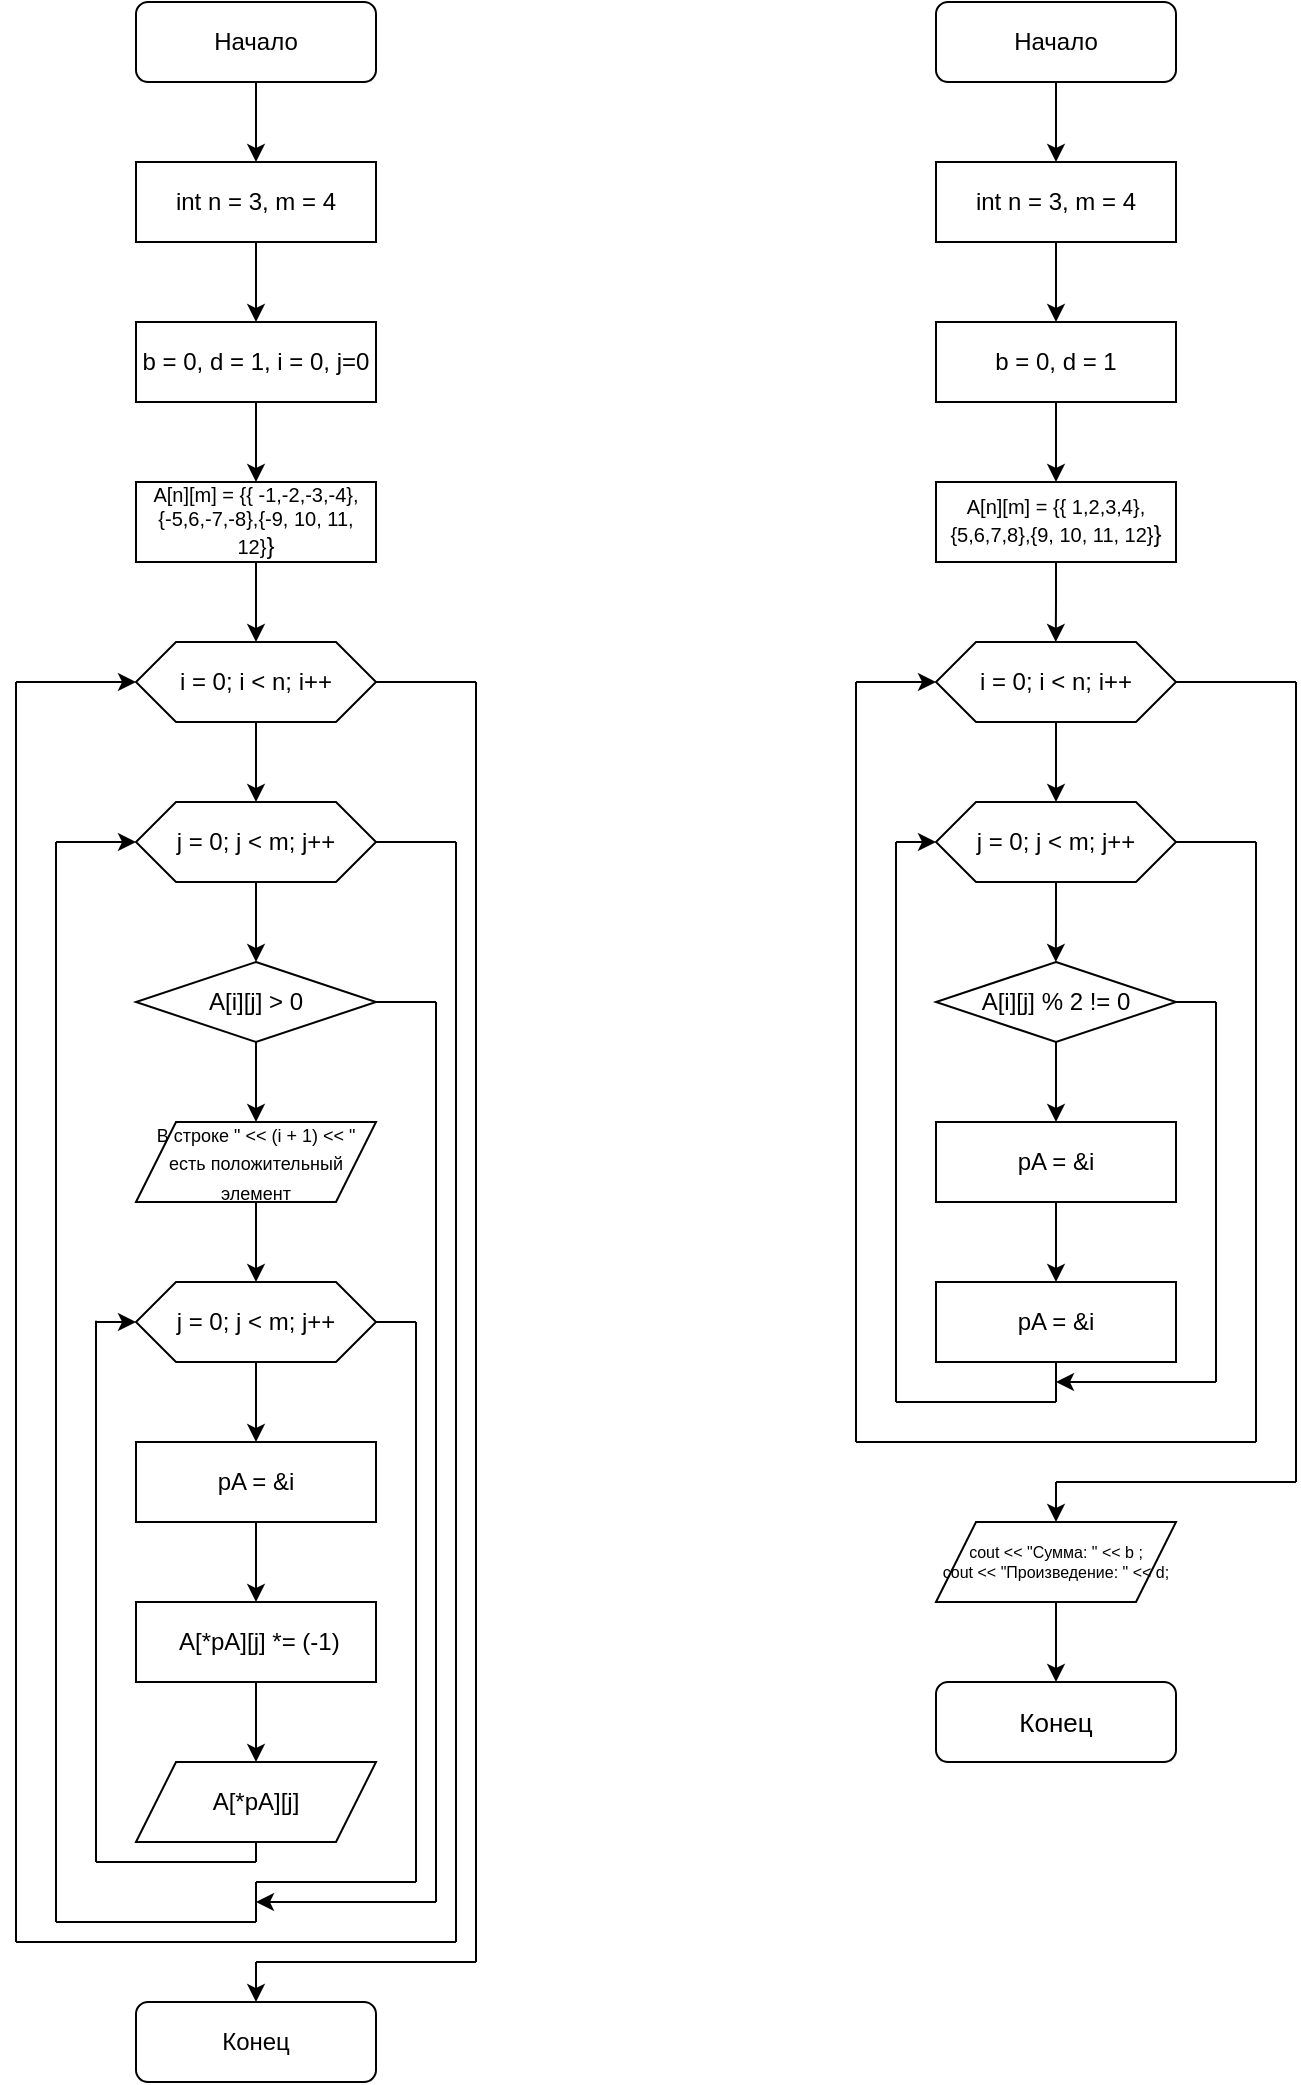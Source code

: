 <mxfile version="20.2.3" type="device"><diagram id="C5RBs43oDa-KdzZeNtuy" name="Page-1"><mxGraphModel dx="711" dy="490" grid="1" gridSize="10" guides="1" tooltips="1" connect="1" arrows="1" fold="1" page="1" pageScale="1" pageWidth="827" pageHeight="1169" math="0" shadow="0"><root><mxCell id="WIyWlLk6GJQsqaUBKTNV-0"/><mxCell id="WIyWlLk6GJQsqaUBKTNV-1" parent="WIyWlLk6GJQsqaUBKTNV-0"/><mxCell id="2w3RYcss4XIVpTSOvOFm-1" style="edgeStyle=orthogonalEdgeStyle;rounded=0;orthogonalLoop=1;jettySize=auto;html=1;exitX=0.5;exitY=1;exitDx=0;exitDy=0;" edge="1" parent="WIyWlLk6GJQsqaUBKTNV-1" source="2w3RYcss4XIVpTSOvOFm-0"><mxGeometry relative="1" as="geometry"><mxPoint x="220" y="120" as="targetPoint"/></mxGeometry></mxCell><mxCell id="2w3RYcss4XIVpTSOvOFm-0" value="Начало" style="rounded=1;whiteSpace=wrap;html=1;" vertex="1" parent="WIyWlLk6GJQsqaUBKTNV-1"><mxGeometry x="160" y="40" width="120" height="40" as="geometry"/></mxCell><mxCell id="2w3RYcss4XIVpTSOvOFm-3" style="edgeStyle=orthogonalEdgeStyle;rounded=0;orthogonalLoop=1;jettySize=auto;html=1;exitX=0.5;exitY=1;exitDx=0;exitDy=0;" edge="1" parent="WIyWlLk6GJQsqaUBKTNV-1" source="2w3RYcss4XIVpTSOvOFm-2" target="2w3RYcss4XIVpTSOvOFm-4"><mxGeometry relative="1" as="geometry"><mxPoint x="220" y="200" as="targetPoint"/></mxGeometry></mxCell><mxCell id="2w3RYcss4XIVpTSOvOFm-2" value="int n = 3, m = 4" style="rounded=0;whiteSpace=wrap;html=1;" vertex="1" parent="WIyWlLk6GJQsqaUBKTNV-1"><mxGeometry x="160" y="120" width="120" height="40" as="geometry"/></mxCell><mxCell id="2w3RYcss4XIVpTSOvOFm-5" style="edgeStyle=orthogonalEdgeStyle;rounded=0;orthogonalLoop=1;jettySize=auto;html=1;exitX=0.5;exitY=1;exitDx=0;exitDy=0;" edge="1" parent="WIyWlLk6GJQsqaUBKTNV-1" source="2w3RYcss4XIVpTSOvOFm-4" target="2w3RYcss4XIVpTSOvOFm-6"><mxGeometry relative="1" as="geometry"><mxPoint x="220" y="280" as="targetPoint"/></mxGeometry></mxCell><mxCell id="2w3RYcss4XIVpTSOvOFm-4" value="b = 0, d = 1, i = 0, j=0" style="rounded=0;whiteSpace=wrap;html=1;" vertex="1" parent="WIyWlLk6GJQsqaUBKTNV-1"><mxGeometry x="160" y="200" width="120" height="40" as="geometry"/></mxCell><mxCell id="2w3RYcss4XIVpTSOvOFm-7" style="edgeStyle=orthogonalEdgeStyle;rounded=0;orthogonalLoop=1;jettySize=auto;html=1;exitX=0.5;exitY=1;exitDx=0;exitDy=0;fontSize=10;" edge="1" parent="WIyWlLk6GJQsqaUBKTNV-1" source="2w3RYcss4XIVpTSOvOFm-6" target="2w3RYcss4XIVpTSOvOFm-8"><mxGeometry relative="1" as="geometry"><mxPoint x="220" y="360" as="targetPoint"/></mxGeometry></mxCell><mxCell id="2w3RYcss4XIVpTSOvOFm-6" value="&lt;div style=&quot;font-size: 10px;&quot;&gt;A[n][m] =&lt;span style=&quot;background-color: initial;&quot;&gt;&amp;nbsp;{&lt;/span&gt;&lt;span style=&quot;background-color: initial;&quot;&gt;{ -1,-2,-3,-4},&lt;/span&gt;&lt;span style=&quot;background-color: initial;&quot;&gt;{-5,6,-7,-8},&lt;/span&gt;&lt;span style=&quot;background-color: initial;&quot;&gt;{-9, 10, 11, 12}&lt;/span&gt;&lt;span style=&quot;background-color: initial; font-size: 12px;&quot;&gt;}&lt;/span&gt;&lt;/div&gt;" style="rounded=0;whiteSpace=wrap;html=1;" vertex="1" parent="WIyWlLk6GJQsqaUBKTNV-1"><mxGeometry x="160" y="280" width="120" height="40" as="geometry"/></mxCell><mxCell id="2w3RYcss4XIVpTSOvOFm-9" style="edgeStyle=orthogonalEdgeStyle;rounded=0;orthogonalLoop=1;jettySize=auto;html=1;exitX=0.5;exitY=1;exitDx=0;exitDy=0;fontSize=12;" edge="1" parent="WIyWlLk6GJQsqaUBKTNV-1" source="2w3RYcss4XIVpTSOvOFm-8" target="2w3RYcss4XIVpTSOvOFm-10"><mxGeometry relative="1" as="geometry"><mxPoint x="220" y="440" as="targetPoint"/></mxGeometry></mxCell><mxCell id="2w3RYcss4XIVpTSOvOFm-8" value="&lt;font style=&quot;font-size: 12px;&quot;&gt;i = 0; i &amp;lt; n; i++&lt;/font&gt;" style="shape=hexagon;perimeter=hexagonPerimeter2;whiteSpace=wrap;html=1;fixedSize=1;fontSize=10;" vertex="1" parent="WIyWlLk6GJQsqaUBKTNV-1"><mxGeometry x="160" y="360" width="120" height="40" as="geometry"/></mxCell><mxCell id="2w3RYcss4XIVpTSOvOFm-11" style="edgeStyle=orthogonalEdgeStyle;rounded=0;orthogonalLoop=1;jettySize=auto;html=1;exitX=0.5;exitY=1;exitDx=0;exitDy=0;fontSize=12;" edge="1" parent="WIyWlLk6GJQsqaUBKTNV-1" source="2w3RYcss4XIVpTSOvOFm-10" target="2w3RYcss4XIVpTSOvOFm-12"><mxGeometry relative="1" as="geometry"><mxPoint x="220" y="520" as="targetPoint"/></mxGeometry></mxCell><mxCell id="2w3RYcss4XIVpTSOvOFm-10" value="j = 0; j &amp;lt; m; j++" style="shape=hexagon;perimeter=hexagonPerimeter2;whiteSpace=wrap;html=1;fixedSize=1;fontSize=12;" vertex="1" parent="WIyWlLk6GJQsqaUBKTNV-1"><mxGeometry x="160" y="440" width="120" height="40" as="geometry"/></mxCell><mxCell id="2w3RYcss4XIVpTSOvOFm-13" style="edgeStyle=orthogonalEdgeStyle;rounded=0;orthogonalLoop=1;jettySize=auto;html=1;exitX=0.5;exitY=1;exitDx=0;exitDy=0;fontSize=12;" edge="1" parent="WIyWlLk6GJQsqaUBKTNV-1" source="2w3RYcss4XIVpTSOvOFm-12" target="2w3RYcss4XIVpTSOvOFm-14"><mxGeometry relative="1" as="geometry"><mxPoint x="220" y="600.0" as="targetPoint"/></mxGeometry></mxCell><mxCell id="2w3RYcss4XIVpTSOvOFm-12" value="A[i][j] &amp;gt; 0" style="rhombus;whiteSpace=wrap;html=1;fontSize=12;" vertex="1" parent="WIyWlLk6GJQsqaUBKTNV-1"><mxGeometry x="160" y="520" width="120" height="40" as="geometry"/></mxCell><mxCell id="2w3RYcss4XIVpTSOvOFm-15" style="edgeStyle=orthogonalEdgeStyle;rounded=0;orthogonalLoop=1;jettySize=auto;html=1;exitX=0.5;exitY=1;exitDx=0;exitDy=0;fontSize=12;" edge="1" parent="WIyWlLk6GJQsqaUBKTNV-1" source="2w3RYcss4XIVpTSOvOFm-14" target="2w3RYcss4XIVpTSOvOFm-16"><mxGeometry relative="1" as="geometry"><mxPoint x="220" y="680.0" as="targetPoint"/></mxGeometry></mxCell><mxCell id="2w3RYcss4XIVpTSOvOFm-14" value="&lt;font style=&quot;font-size: 9px;&quot;&gt;В строке &quot; &amp;lt;&amp;lt; (i + 1) &amp;lt;&amp;lt; &quot; есть положительный элемент&lt;/font&gt;" style="shape=parallelogram;perimeter=parallelogramPerimeter;whiteSpace=wrap;html=1;fixedSize=1;fontSize=12;" vertex="1" parent="WIyWlLk6GJQsqaUBKTNV-1"><mxGeometry x="160" y="600" width="120" height="40" as="geometry"/></mxCell><mxCell id="2w3RYcss4XIVpTSOvOFm-17" style="edgeStyle=orthogonalEdgeStyle;rounded=0;orthogonalLoop=1;jettySize=auto;html=1;exitX=0.5;exitY=1;exitDx=0;exitDy=0;fontSize=12;" edge="1" parent="WIyWlLk6GJQsqaUBKTNV-1" source="2w3RYcss4XIVpTSOvOFm-16" target="2w3RYcss4XIVpTSOvOFm-18"><mxGeometry relative="1" as="geometry"><mxPoint x="220" y="760.0" as="targetPoint"/></mxGeometry></mxCell><mxCell id="2w3RYcss4XIVpTSOvOFm-16" value="j = 0; j &amp;lt; m; j++" style="shape=hexagon;perimeter=hexagonPerimeter2;whiteSpace=wrap;html=1;fixedSize=1;fontSize=12;" vertex="1" parent="WIyWlLk6GJQsqaUBKTNV-1"><mxGeometry x="160" y="680" width="120" height="40" as="geometry"/></mxCell><mxCell id="2w3RYcss4XIVpTSOvOFm-19" style="edgeStyle=orthogonalEdgeStyle;rounded=0;orthogonalLoop=1;jettySize=auto;html=1;exitX=0.5;exitY=1;exitDx=0;exitDy=0;fontSize=12;" edge="1" parent="WIyWlLk6GJQsqaUBKTNV-1" source="2w3RYcss4XIVpTSOvOFm-18" target="2w3RYcss4XIVpTSOvOFm-20"><mxGeometry relative="1" as="geometry"><mxPoint x="220" y="840.0" as="targetPoint"/></mxGeometry></mxCell><mxCell id="2w3RYcss4XIVpTSOvOFm-18" value="pA = &amp;amp;i" style="rounded=0;whiteSpace=wrap;html=1;fontSize=12;" vertex="1" parent="WIyWlLk6GJQsqaUBKTNV-1"><mxGeometry x="160" y="760" width="120" height="40" as="geometry"/></mxCell><mxCell id="2w3RYcss4XIVpTSOvOFm-22" style="edgeStyle=orthogonalEdgeStyle;rounded=0;orthogonalLoop=1;jettySize=auto;html=1;exitX=0.5;exitY=1;exitDx=0;exitDy=0;entryX=0.5;entryY=0;entryDx=0;entryDy=0;fontSize=12;" edge="1" parent="WIyWlLk6GJQsqaUBKTNV-1" source="2w3RYcss4XIVpTSOvOFm-20" target="2w3RYcss4XIVpTSOvOFm-21"><mxGeometry relative="1" as="geometry"/></mxCell><mxCell id="2w3RYcss4XIVpTSOvOFm-20" value="&amp;nbsp;A[*pA][j] *= (-1)" style="rounded=0;whiteSpace=wrap;html=1;fontSize=12;" vertex="1" parent="WIyWlLk6GJQsqaUBKTNV-1"><mxGeometry x="160" y="840" width="120" height="40" as="geometry"/></mxCell><mxCell id="2w3RYcss4XIVpTSOvOFm-21" value="A[*pA][j]" style="shape=parallelogram;perimeter=parallelogramPerimeter;whiteSpace=wrap;html=1;fixedSize=1;fontSize=12;" vertex="1" parent="WIyWlLk6GJQsqaUBKTNV-1"><mxGeometry x="160" y="920" width="120" height="40" as="geometry"/></mxCell><mxCell id="2w3RYcss4XIVpTSOvOFm-25" value="Конец" style="rounded=1;whiteSpace=wrap;html=1;fontSize=12;" vertex="1" parent="WIyWlLk6GJQsqaUBKTNV-1"><mxGeometry x="160" y="1040" width="120" height="40" as="geometry"/></mxCell><mxCell id="2w3RYcss4XIVpTSOvOFm-26" value="" style="endArrow=none;html=1;rounded=0;fontSize=9;exitX=1;exitY=0.5;exitDx=0;exitDy=0;" edge="1" parent="WIyWlLk6GJQsqaUBKTNV-1" source="2w3RYcss4XIVpTSOvOFm-12"><mxGeometry width="50" height="50" relative="1" as="geometry"><mxPoint x="380" y="550" as="sourcePoint"/><mxPoint x="310" y="540" as="targetPoint"/></mxGeometry></mxCell><mxCell id="2w3RYcss4XIVpTSOvOFm-27" value="" style="endArrow=none;html=1;rounded=0;fontSize=9;" edge="1" parent="WIyWlLk6GJQsqaUBKTNV-1"><mxGeometry width="50" height="50" relative="1" as="geometry"><mxPoint x="310" y="990" as="sourcePoint"/><mxPoint x="310" y="540" as="targetPoint"/></mxGeometry></mxCell><mxCell id="2w3RYcss4XIVpTSOvOFm-28" value="" style="endArrow=none;html=1;rounded=0;fontSize=9;" edge="1" parent="WIyWlLk6GJQsqaUBKTNV-1"><mxGeometry width="50" height="50" relative="1" as="geometry"><mxPoint x="140" y="970" as="sourcePoint"/><mxPoint x="140" y="699.38" as="targetPoint"/></mxGeometry></mxCell><mxCell id="2w3RYcss4XIVpTSOvOFm-29" value="" style="endArrow=none;html=1;rounded=0;fontSize=9;" edge="1" parent="WIyWlLk6GJQsqaUBKTNV-1"><mxGeometry width="50" height="50" relative="1" as="geometry"><mxPoint x="120" y="1000" as="sourcePoint"/><mxPoint x="120" y="460" as="targetPoint"/></mxGeometry></mxCell><mxCell id="2w3RYcss4XIVpTSOvOFm-30" value="" style="endArrow=classic;html=1;rounded=0;fontSize=9;" edge="1" parent="WIyWlLk6GJQsqaUBKTNV-1"><mxGeometry width="50" height="50" relative="1" as="geometry"><mxPoint x="120" y="460" as="sourcePoint"/><mxPoint x="160" y="460" as="targetPoint"/></mxGeometry></mxCell><mxCell id="2w3RYcss4XIVpTSOvOFm-31" value="" style="endArrow=none;html=1;rounded=0;fontSize=9;exitX=1;exitY=0.5;exitDx=0;exitDy=0;" edge="1" parent="WIyWlLk6GJQsqaUBKTNV-1" source="2w3RYcss4XIVpTSOvOFm-10"><mxGeometry width="50" height="50" relative="1" as="geometry"><mxPoint x="270" y="770" as="sourcePoint"/><mxPoint x="320" y="460" as="targetPoint"/></mxGeometry></mxCell><mxCell id="2w3RYcss4XIVpTSOvOFm-32" value="" style="endArrow=none;html=1;rounded=0;fontSize=9;" edge="1" parent="WIyWlLk6GJQsqaUBKTNV-1"><mxGeometry width="50" height="50" relative="1" as="geometry"><mxPoint x="320" y="1010" as="sourcePoint"/><mxPoint x="320" y="460" as="targetPoint"/></mxGeometry></mxCell><mxCell id="2w3RYcss4XIVpTSOvOFm-34" value="" style="endArrow=none;html=1;rounded=0;fontSize=9;" edge="1" parent="WIyWlLk6GJQsqaUBKTNV-1"><mxGeometry width="50" height="50" relative="1" as="geometry"><mxPoint x="100" y="1010" as="sourcePoint"/><mxPoint x="100" y="380" as="targetPoint"/></mxGeometry></mxCell><mxCell id="2w3RYcss4XIVpTSOvOFm-35" value="" style="endArrow=classic;html=1;rounded=0;fontSize=9;entryX=0;entryY=0.5;entryDx=0;entryDy=0;" edge="1" parent="WIyWlLk6GJQsqaUBKTNV-1" target="2w3RYcss4XIVpTSOvOFm-8"><mxGeometry width="50" height="50" relative="1" as="geometry"><mxPoint x="100" y="380" as="sourcePoint"/><mxPoint x="320" y="720" as="targetPoint"/></mxGeometry></mxCell><mxCell id="2w3RYcss4XIVpTSOvOFm-36" value="" style="endArrow=none;html=1;rounded=0;fontSize=9;exitX=1;exitY=0.5;exitDx=0;exitDy=0;" edge="1" parent="WIyWlLk6GJQsqaUBKTNV-1" source="2w3RYcss4XIVpTSOvOFm-8"><mxGeometry width="50" height="50" relative="1" as="geometry"><mxPoint x="270" y="770" as="sourcePoint"/><mxPoint x="330" y="380" as="targetPoint"/></mxGeometry></mxCell><mxCell id="2w3RYcss4XIVpTSOvOFm-37" value="" style="endArrow=none;html=1;rounded=0;fontSize=9;" edge="1" parent="WIyWlLk6GJQsqaUBKTNV-1"><mxGeometry width="50" height="50" relative="1" as="geometry"><mxPoint x="330" y="1020" as="sourcePoint"/><mxPoint x="330" y="380" as="targetPoint"/></mxGeometry></mxCell><mxCell id="2w3RYcss4XIVpTSOvOFm-38" value="" style="endArrow=none;html=1;rounded=0;fontSize=9;" edge="1" parent="WIyWlLk6GJQsqaUBKTNV-1"><mxGeometry width="50" height="50" relative="1" as="geometry"><mxPoint x="330" y="1020" as="sourcePoint"/><mxPoint x="220" y="1020" as="targetPoint"/></mxGeometry></mxCell><mxCell id="2w3RYcss4XIVpTSOvOFm-39" value="" style="endArrow=classic;html=1;rounded=0;fontSize=9;" edge="1" parent="WIyWlLk6GJQsqaUBKTNV-1"><mxGeometry width="50" height="50" relative="1" as="geometry"><mxPoint x="220" y="1020" as="sourcePoint"/><mxPoint x="220" y="1040" as="targetPoint"/></mxGeometry></mxCell><mxCell id="2w3RYcss4XIVpTSOvOFm-40" value="" style="endArrow=none;html=1;rounded=0;fontSize=9;" edge="1" parent="WIyWlLk6GJQsqaUBKTNV-1"><mxGeometry width="50" height="50" relative="1" as="geometry"><mxPoint x="140" y="970" as="sourcePoint"/><mxPoint x="220" y="970" as="targetPoint"/></mxGeometry></mxCell><mxCell id="2w3RYcss4XIVpTSOvOFm-41" value="" style="endArrow=none;html=1;rounded=0;fontSize=9;" edge="1" parent="WIyWlLk6GJQsqaUBKTNV-1"><mxGeometry width="50" height="50" relative="1" as="geometry"><mxPoint x="220" y="970" as="sourcePoint"/><mxPoint x="217" y="960" as="targetPoint"/><Array as="points"><mxPoint x="220" y="960"/></Array></mxGeometry></mxCell><mxCell id="2w3RYcss4XIVpTSOvOFm-42" value="" style="endArrow=classic;html=1;rounded=0;fontSize=9;entryX=0;entryY=0.5;entryDx=0;entryDy=0;" edge="1" parent="WIyWlLk6GJQsqaUBKTNV-1" target="2w3RYcss4XIVpTSOvOFm-16"><mxGeometry width="50" height="50" relative="1" as="geometry"><mxPoint x="140" y="700" as="sourcePoint"/><mxPoint x="220" y="760" as="targetPoint"/></mxGeometry></mxCell><mxCell id="2w3RYcss4XIVpTSOvOFm-44" value="" style="endArrow=none;html=1;rounded=0;fontSize=9;exitX=1;exitY=0.5;exitDx=0;exitDy=0;" edge="1" parent="WIyWlLk6GJQsqaUBKTNV-1" source="2w3RYcss4XIVpTSOvOFm-16"><mxGeometry width="50" height="50" relative="1" as="geometry"><mxPoint x="170" y="810" as="sourcePoint"/><mxPoint x="300" y="700" as="targetPoint"/></mxGeometry></mxCell><mxCell id="2w3RYcss4XIVpTSOvOFm-45" value="" style="endArrow=none;html=1;rounded=0;fontSize=9;" edge="1" parent="WIyWlLk6GJQsqaUBKTNV-1"><mxGeometry width="50" height="50" relative="1" as="geometry"><mxPoint x="300" y="980" as="sourcePoint"/><mxPoint x="300" y="700" as="targetPoint"/></mxGeometry></mxCell><mxCell id="2w3RYcss4XIVpTSOvOFm-46" value="" style="endArrow=none;html=1;rounded=0;fontSize=9;" edge="1" parent="WIyWlLk6GJQsqaUBKTNV-1"><mxGeometry width="50" height="50" relative="1" as="geometry"><mxPoint x="300" y="980" as="sourcePoint"/><mxPoint x="220" y="980" as="targetPoint"/></mxGeometry></mxCell><mxCell id="2w3RYcss4XIVpTSOvOFm-50" value="" style="endArrow=none;html=1;rounded=0;fontSize=9;" edge="1" parent="WIyWlLk6GJQsqaUBKTNV-1"><mxGeometry width="50" height="50" relative="1" as="geometry"><mxPoint x="220" y="1000" as="sourcePoint"/><mxPoint x="220" y="980" as="targetPoint"/></mxGeometry></mxCell><mxCell id="2w3RYcss4XIVpTSOvOFm-51" value="" style="endArrow=none;html=1;rounded=0;fontSize=9;" edge="1" parent="WIyWlLk6GJQsqaUBKTNV-1"><mxGeometry width="50" height="50" relative="1" as="geometry"><mxPoint x="120" y="1000" as="sourcePoint"/><mxPoint x="220" y="1000" as="targetPoint"/></mxGeometry></mxCell><mxCell id="2w3RYcss4XIVpTSOvOFm-52" value="" style="endArrow=classic;html=1;rounded=0;fontSize=9;" edge="1" parent="WIyWlLk6GJQsqaUBKTNV-1"><mxGeometry width="50" height="50" relative="1" as="geometry"><mxPoint x="310" y="990" as="sourcePoint"/><mxPoint x="220" y="990" as="targetPoint"/></mxGeometry></mxCell><mxCell id="2w3RYcss4XIVpTSOvOFm-53" value="" style="endArrow=none;html=1;rounded=0;fontSize=9;" edge="1" parent="WIyWlLk6GJQsqaUBKTNV-1"><mxGeometry width="50" height="50" relative="1" as="geometry"><mxPoint x="100" y="1010" as="sourcePoint"/><mxPoint x="320" y="1010" as="targetPoint"/></mxGeometry></mxCell><mxCell id="2w3RYcss4XIVpTSOvOFm-54" style="edgeStyle=orthogonalEdgeStyle;rounded=0;orthogonalLoop=1;jettySize=auto;html=1;exitX=0.5;exitY=1;exitDx=0;exitDy=0;" edge="1" parent="WIyWlLk6GJQsqaUBKTNV-1" source="2w3RYcss4XIVpTSOvOFm-55"><mxGeometry relative="1" as="geometry"><mxPoint x="620" y="120" as="targetPoint"/></mxGeometry></mxCell><mxCell id="2w3RYcss4XIVpTSOvOFm-55" value="Начало" style="rounded=1;whiteSpace=wrap;html=1;" vertex="1" parent="WIyWlLk6GJQsqaUBKTNV-1"><mxGeometry x="560" y="40" width="120" height="40" as="geometry"/></mxCell><mxCell id="2w3RYcss4XIVpTSOvOFm-56" style="edgeStyle=orthogonalEdgeStyle;rounded=0;orthogonalLoop=1;jettySize=auto;html=1;exitX=0.5;exitY=1;exitDx=0;exitDy=0;" edge="1" parent="WIyWlLk6GJQsqaUBKTNV-1" source="2w3RYcss4XIVpTSOvOFm-57" target="2w3RYcss4XIVpTSOvOFm-59"><mxGeometry relative="1" as="geometry"><mxPoint x="620" y="200" as="targetPoint"/></mxGeometry></mxCell><mxCell id="2w3RYcss4XIVpTSOvOFm-57" value="int n = 3, m = 4" style="rounded=0;whiteSpace=wrap;html=1;" vertex="1" parent="WIyWlLk6GJQsqaUBKTNV-1"><mxGeometry x="560" y="120" width="120" height="40" as="geometry"/></mxCell><mxCell id="2w3RYcss4XIVpTSOvOFm-58" style="edgeStyle=orthogonalEdgeStyle;rounded=0;orthogonalLoop=1;jettySize=auto;html=1;exitX=0.5;exitY=1;exitDx=0;exitDy=0;" edge="1" parent="WIyWlLk6GJQsqaUBKTNV-1" source="2w3RYcss4XIVpTSOvOFm-59" target="2w3RYcss4XIVpTSOvOFm-60"><mxGeometry relative="1" as="geometry"><mxPoint x="620" y="280" as="targetPoint"/></mxGeometry></mxCell><mxCell id="2w3RYcss4XIVpTSOvOFm-59" value="b = 0, d = 1" style="rounded=0;whiteSpace=wrap;html=1;" vertex="1" parent="WIyWlLk6GJQsqaUBKTNV-1"><mxGeometry x="560" y="200" width="120" height="40" as="geometry"/></mxCell><mxCell id="2w3RYcss4XIVpTSOvOFm-61" style="edgeStyle=orthogonalEdgeStyle;rounded=0;orthogonalLoop=1;jettySize=auto;html=1;exitX=0.5;exitY=1;exitDx=0;exitDy=0;fontSize=9;" edge="1" parent="WIyWlLk6GJQsqaUBKTNV-1" source="2w3RYcss4XIVpTSOvOFm-60"><mxGeometry relative="1" as="geometry"><mxPoint x="619.889" y="360" as="targetPoint"/></mxGeometry></mxCell><mxCell id="2w3RYcss4XIVpTSOvOFm-60" value="&lt;div style=&quot;font-size: 10px;&quot;&gt;A[n][m] =&lt;span style=&quot;background-color: initial;&quot;&gt;&amp;nbsp;{&lt;/span&gt;&lt;span style=&quot;background-color: initial;&quot;&gt;{ 1,2,3,4},&lt;/span&gt;&lt;span style=&quot;background-color: initial;&quot;&gt;{5,6,7,8},&lt;/span&gt;&lt;span style=&quot;background-color: initial;&quot;&gt;{9, 10, 11, 12}&lt;/span&gt;&lt;span style=&quot;background-color: initial; font-size: 12px;&quot;&gt;}&lt;/span&gt;&lt;/div&gt;" style="rounded=0;whiteSpace=wrap;html=1;" vertex="1" parent="WIyWlLk6GJQsqaUBKTNV-1"><mxGeometry x="560" y="280" width="120" height="40" as="geometry"/></mxCell><mxCell id="2w3RYcss4XIVpTSOvOFm-66" style="edgeStyle=orthogonalEdgeStyle;rounded=0;orthogonalLoop=1;jettySize=auto;html=1;exitX=0.5;exitY=1;exitDx=0;exitDy=0;entryX=0.5;entryY=0;entryDx=0;entryDy=0;fontSize=9;" edge="1" parent="WIyWlLk6GJQsqaUBKTNV-1" source="2w3RYcss4XIVpTSOvOFm-62" target="2w3RYcss4XIVpTSOvOFm-63"><mxGeometry relative="1" as="geometry"/></mxCell><mxCell id="2w3RYcss4XIVpTSOvOFm-62" value="&lt;font style=&quot;font-size: 12px;&quot;&gt;i = 0; i &amp;lt; n; i++&lt;/font&gt;" style="shape=hexagon;perimeter=hexagonPerimeter2;whiteSpace=wrap;html=1;fixedSize=1;fontSize=10;" vertex="1" parent="WIyWlLk6GJQsqaUBKTNV-1"><mxGeometry x="560" y="360" width="120" height="40" as="geometry"/></mxCell><mxCell id="2w3RYcss4XIVpTSOvOFm-67" style="edgeStyle=orthogonalEdgeStyle;rounded=0;orthogonalLoop=1;jettySize=auto;html=1;exitX=0.5;exitY=1;exitDx=0;exitDy=0;fontSize=9;" edge="1" parent="WIyWlLk6GJQsqaUBKTNV-1" source="2w3RYcss4XIVpTSOvOFm-63"><mxGeometry relative="1" as="geometry"><mxPoint x="619.909" y="520.0" as="targetPoint"/></mxGeometry></mxCell><mxCell id="2w3RYcss4XIVpTSOvOFm-63" value="j = 0; j &amp;lt; m; j++" style="shape=hexagon;perimeter=hexagonPerimeter2;whiteSpace=wrap;html=1;fixedSize=1;fontSize=12;" vertex="1" parent="WIyWlLk6GJQsqaUBKTNV-1"><mxGeometry x="560" y="440" width="120" height="40" as="geometry"/></mxCell><mxCell id="2w3RYcss4XIVpTSOvOFm-69" style="edgeStyle=orthogonalEdgeStyle;rounded=0;orthogonalLoop=1;jettySize=auto;html=1;exitX=0.5;exitY=1;exitDx=0;exitDy=0;fontSize=9;" edge="1" parent="WIyWlLk6GJQsqaUBKTNV-1" source="2w3RYcss4XIVpTSOvOFm-68"><mxGeometry relative="1" as="geometry"><mxPoint x="620" y="600" as="targetPoint"/></mxGeometry></mxCell><mxCell id="2w3RYcss4XIVpTSOvOFm-68" value="A[i][j] % 2 != 0" style="rhombus;whiteSpace=wrap;html=1;fontSize=12;" vertex="1" parent="WIyWlLk6GJQsqaUBKTNV-1"><mxGeometry x="560" y="520" width="120" height="40" as="geometry"/></mxCell><mxCell id="2w3RYcss4XIVpTSOvOFm-73" style="edgeStyle=orthogonalEdgeStyle;rounded=0;orthogonalLoop=1;jettySize=auto;html=1;exitX=0.5;exitY=1;exitDx=0;exitDy=0;fontSize=9;" edge="1" parent="WIyWlLk6GJQsqaUBKTNV-1" source="2w3RYcss4XIVpTSOvOFm-70" target="2w3RYcss4XIVpTSOvOFm-72"><mxGeometry relative="1" as="geometry"/></mxCell><mxCell id="2w3RYcss4XIVpTSOvOFm-70" value="pA = &amp;amp;i" style="rounded=0;whiteSpace=wrap;html=1;fontSize=12;" vertex="1" parent="WIyWlLk6GJQsqaUBKTNV-1"><mxGeometry x="560" y="600" width="120" height="40" as="geometry"/></mxCell><mxCell id="2w3RYcss4XIVpTSOvOFm-72" value="pA = &amp;amp;i" style="rounded=0;whiteSpace=wrap;html=1;fontSize=12;" vertex="1" parent="WIyWlLk6GJQsqaUBKTNV-1"><mxGeometry x="560" y="680" width="120" height="40" as="geometry"/></mxCell><mxCell id="2w3RYcss4XIVpTSOvOFm-74" value="" style="endArrow=none;html=1;rounded=0;fontSize=9;entryX=0.5;entryY=1;entryDx=0;entryDy=0;" edge="1" parent="WIyWlLk6GJQsqaUBKTNV-1" target="2w3RYcss4XIVpTSOvOFm-72"><mxGeometry width="50" height="50" relative="1" as="geometry"><mxPoint x="620" y="740" as="sourcePoint"/><mxPoint x="440" y="650" as="targetPoint"/></mxGeometry></mxCell><mxCell id="2w3RYcss4XIVpTSOvOFm-75" value="" style="endArrow=none;html=1;rounded=0;fontSize=9;" edge="1" parent="WIyWlLk6GJQsqaUBKTNV-1"><mxGeometry width="50" height="50" relative="1" as="geometry"><mxPoint x="620" y="740" as="sourcePoint"/><mxPoint x="540" y="740" as="targetPoint"/></mxGeometry></mxCell><mxCell id="2w3RYcss4XIVpTSOvOFm-76" value="" style="endArrow=none;html=1;rounded=0;fontSize=9;" edge="1" parent="WIyWlLk6GJQsqaUBKTNV-1"><mxGeometry width="50" height="50" relative="1" as="geometry"><mxPoint x="540" y="740" as="sourcePoint"/><mxPoint x="540" y="460" as="targetPoint"/></mxGeometry></mxCell><mxCell id="2w3RYcss4XIVpTSOvOFm-77" value="" style="endArrow=classic;html=1;rounded=0;fontSize=9;entryX=0;entryY=0.5;entryDx=0;entryDy=0;" edge="1" parent="WIyWlLk6GJQsqaUBKTNV-1" target="2w3RYcss4XIVpTSOvOFm-63"><mxGeometry width="50" height="50" relative="1" as="geometry"><mxPoint x="540" y="460" as="sourcePoint"/><mxPoint x="440" y="420" as="targetPoint"/></mxGeometry></mxCell><mxCell id="2w3RYcss4XIVpTSOvOFm-79" value="" style="endArrow=none;html=1;rounded=0;fontSize=9;exitX=1;exitY=0.5;exitDx=0;exitDy=0;" edge="1" parent="WIyWlLk6GJQsqaUBKTNV-1" source="2w3RYcss4XIVpTSOvOFm-68"><mxGeometry width="50" height="50" relative="1" as="geometry"><mxPoint x="390" y="650" as="sourcePoint"/><mxPoint x="700" y="540" as="targetPoint"/></mxGeometry></mxCell><mxCell id="2w3RYcss4XIVpTSOvOFm-80" value="" style="endArrow=classic;html=1;rounded=0;fontSize=9;" edge="1" parent="WIyWlLk6GJQsqaUBKTNV-1"><mxGeometry width="50" height="50" relative="1" as="geometry"><mxPoint x="700" y="730" as="sourcePoint"/><mxPoint x="620" y="730" as="targetPoint"/></mxGeometry></mxCell><mxCell id="2w3RYcss4XIVpTSOvOFm-81" value="" style="endArrow=none;html=1;rounded=0;fontSize=9;" edge="1" parent="WIyWlLk6GJQsqaUBKTNV-1"><mxGeometry width="50" height="50" relative="1" as="geometry"><mxPoint x="700" y="730" as="sourcePoint"/><mxPoint x="700" y="540" as="targetPoint"/></mxGeometry></mxCell><mxCell id="2w3RYcss4XIVpTSOvOFm-82" value="" style="endArrow=none;html=1;rounded=0;fontSize=9;entryX=1;entryY=0.5;entryDx=0;entryDy=0;" edge="1" parent="WIyWlLk6GJQsqaUBKTNV-1" target="2w3RYcss4XIVpTSOvOFm-63"><mxGeometry width="50" height="50" relative="1" as="geometry"><mxPoint x="720" y="460" as="sourcePoint"/><mxPoint x="440" y="600" as="targetPoint"/></mxGeometry></mxCell><mxCell id="2w3RYcss4XIVpTSOvOFm-83" value="" style="endArrow=none;html=1;rounded=0;fontSize=9;" edge="1" parent="WIyWlLk6GJQsqaUBKTNV-1"><mxGeometry width="50" height="50" relative="1" as="geometry"><mxPoint x="720" y="760" as="sourcePoint"/><mxPoint x="720" y="460" as="targetPoint"/></mxGeometry></mxCell><mxCell id="2w3RYcss4XIVpTSOvOFm-84" value="" style="endArrow=none;html=1;rounded=0;fontSize=9;" edge="1" parent="WIyWlLk6GJQsqaUBKTNV-1"><mxGeometry width="50" height="50" relative="1" as="geometry"><mxPoint x="520" y="760" as="sourcePoint"/><mxPoint x="720" y="760" as="targetPoint"/></mxGeometry></mxCell><mxCell id="2w3RYcss4XIVpTSOvOFm-85" value="" style="endArrow=none;html=1;rounded=0;fontSize=9;" edge="1" parent="WIyWlLk6GJQsqaUBKTNV-1"><mxGeometry width="50" height="50" relative="1" as="geometry"><mxPoint x="520" y="760" as="sourcePoint"/><mxPoint x="520" y="380" as="targetPoint"/></mxGeometry></mxCell><mxCell id="2w3RYcss4XIVpTSOvOFm-86" value="" style="endArrow=classic;html=1;rounded=0;fontSize=9;entryX=0;entryY=0.5;entryDx=0;entryDy=0;" edge="1" parent="WIyWlLk6GJQsqaUBKTNV-1" target="2w3RYcss4XIVpTSOvOFm-62"><mxGeometry width="50" height="50" relative="1" as="geometry"><mxPoint x="520" y="380" as="sourcePoint"/><mxPoint x="440" y="600" as="targetPoint"/></mxGeometry></mxCell><mxCell id="2w3RYcss4XIVpTSOvOFm-87" value="" style="endArrow=none;html=1;rounded=0;fontSize=9;entryX=1;entryY=0.5;entryDx=0;entryDy=0;" edge="1" parent="WIyWlLk6GJQsqaUBKTNV-1" target="2w3RYcss4XIVpTSOvOFm-62"><mxGeometry width="50" height="50" relative="1" as="geometry"><mxPoint x="740" y="380" as="sourcePoint"/><mxPoint x="440" y="600" as="targetPoint"/></mxGeometry></mxCell><mxCell id="2w3RYcss4XIVpTSOvOFm-88" value="" style="endArrow=none;html=1;rounded=0;fontSize=9;" edge="1" parent="WIyWlLk6GJQsqaUBKTNV-1"><mxGeometry width="50" height="50" relative="1" as="geometry"><mxPoint x="740" y="780" as="sourcePoint"/><mxPoint x="740" y="380" as="targetPoint"/></mxGeometry></mxCell><mxCell id="2w3RYcss4XIVpTSOvOFm-89" value="" style="endArrow=none;html=1;rounded=0;fontSize=9;" edge="1" parent="WIyWlLk6GJQsqaUBKTNV-1"><mxGeometry width="50" height="50" relative="1" as="geometry"><mxPoint x="740" y="780" as="sourcePoint"/><mxPoint x="620" y="780" as="targetPoint"/></mxGeometry></mxCell><mxCell id="2w3RYcss4XIVpTSOvOFm-90" value="" style="endArrow=classic;html=1;rounded=0;fontSize=9;" edge="1" parent="WIyWlLk6GJQsqaUBKTNV-1"><mxGeometry width="50" height="50" relative="1" as="geometry"><mxPoint x="620" y="780" as="sourcePoint"/><mxPoint x="620" y="800" as="targetPoint"/></mxGeometry></mxCell><mxCell id="2w3RYcss4XIVpTSOvOFm-92" style="edgeStyle=orthogonalEdgeStyle;rounded=0;orthogonalLoop=1;jettySize=auto;html=1;exitX=0.5;exitY=1;exitDx=0;exitDy=0;fontSize=8;" edge="1" parent="WIyWlLk6GJQsqaUBKTNV-1" source="2w3RYcss4XIVpTSOvOFm-91" target="2w3RYcss4XIVpTSOvOFm-93"><mxGeometry relative="1" as="geometry"><mxPoint x="619.909" y="880" as="targetPoint"/></mxGeometry></mxCell><mxCell id="2w3RYcss4XIVpTSOvOFm-91" value="&lt;div style=&quot;font-size: 8px;&quot;&gt;&lt;font style=&quot;font-size: 8px;&quot;&gt;cout &amp;lt;&amp;lt; &quot;Сумма: &quot; &amp;lt;&amp;lt; b ;&lt;/font&gt;&lt;/div&gt;&lt;div style=&quot;font-size: 8px;&quot;&gt;&lt;font style=&quot;font-size: 8px;&quot;&gt;&lt;span style=&quot;&quot;&gt;&#9;&lt;/span&gt;cout &amp;lt;&amp;lt; &quot;Произведение: &quot; &amp;lt;&amp;lt; d;&lt;/font&gt;&lt;/div&gt;" style="shape=parallelogram;perimeter=parallelogramPerimeter;whiteSpace=wrap;html=1;fixedSize=1;fontSize=9;" vertex="1" parent="WIyWlLk6GJQsqaUBKTNV-1"><mxGeometry x="560" y="800" width="120" height="40" as="geometry"/></mxCell><mxCell id="2w3RYcss4XIVpTSOvOFm-93" value="&lt;font style=&quot;font-size: 13px;&quot;&gt;Конец&lt;/font&gt;" style="rounded=1;whiteSpace=wrap;html=1;fontSize=8;" vertex="1" parent="WIyWlLk6GJQsqaUBKTNV-1"><mxGeometry x="560" y="880" width="120" height="40" as="geometry"/></mxCell></root></mxGraphModel></diagram></mxfile>
